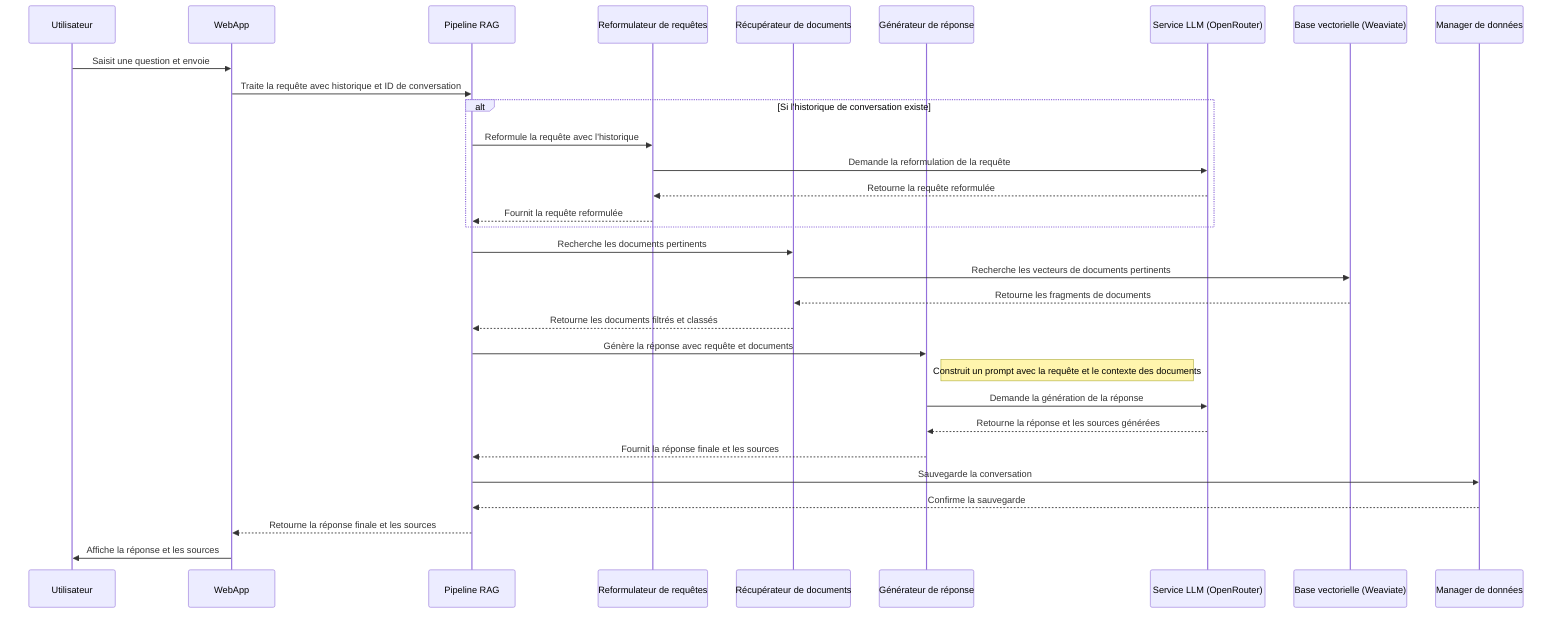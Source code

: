 %%{config: {'theme':'base', 'themeVariables': {'primaryColor':'#2E4057', 'primaryTextColor':'#FFFFFF', 'primaryBorderColor':'#1A2332', 'lineColor':'#4A90A4', 'secondaryColor':'#87CEEB', 'tertiaryColor':'#F0F8FF'}}}%%
sequenceDiagram
    participant U as Utilisateur
    participant WA as WebApp  
    participant PR as Pipeline RAG
    participant RQ as Reformulateur de requêtes
    participant RD as Récupérateur de documents
    participant GR as Générateur de réponse
    participant API as Service LLM (OpenRouter)
    participant VDB as Base vectorielle (Weaviate)
    participant DM as Manager de données

    U->>WA: Saisit une question et envoie
    WA->>PR: Traite la requête avec historique et ID de conversation

    alt Si l'historique de conversation existe
        PR->>RQ: Reformule la requête avec l'historique
        RQ->>API: Demande la reformulation de la requête
        API-->>RQ: Retourne la requête reformulée
        RQ-->>PR: Fournit la requête reformulée
    end

    PR->>RD: Recherche les documents pertinents
    RD->>VDB: Recherche les vecteurs de documents pertinents
    VDB-->>RD: Retourne les fragments de documents
    RD-->>PR: Retourne les documents filtrés et classés

    PR->>GR: Génère la réponse avec requête et documents
    note right of GR: Construit un prompt avec la requête et le contexte des documents
    GR->>API: Demande la génération de la réponse
    API-->>GR: Retourne la réponse et les sources générées
    GR-->>PR: Fournit la réponse finale et les sources

    PR->>DM: Sauvegarde la conversation
    DM-->>PR: Confirme la sauvegarde

    PR-->>WA: Retourne la réponse finale et les sources
    WA->>U: Affiche la réponse et les sources